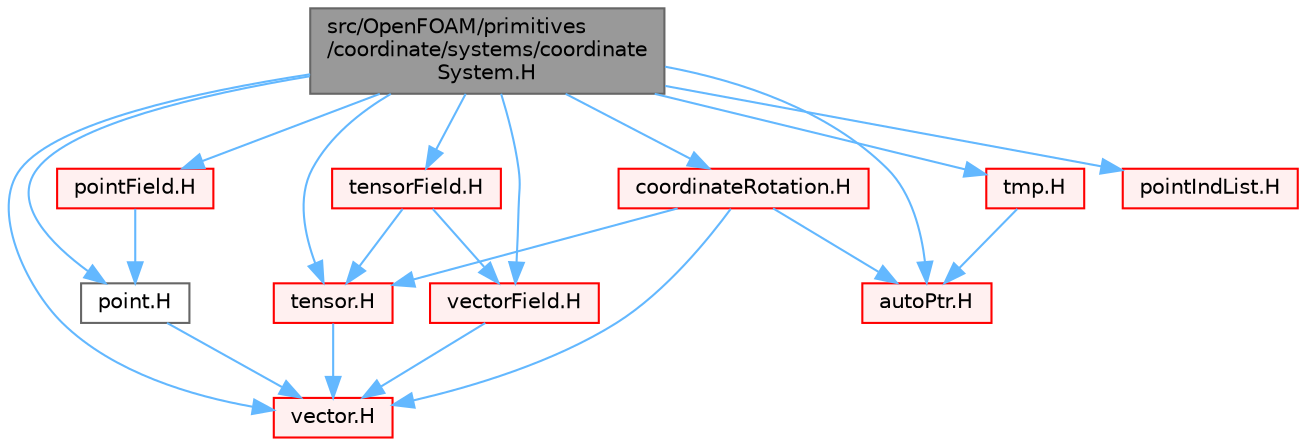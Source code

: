 digraph "src/OpenFOAM/primitives/coordinate/systems/coordinateSystem.H"
{
 // LATEX_PDF_SIZE
  bgcolor="transparent";
  edge [fontname=Helvetica,fontsize=10,labelfontname=Helvetica,labelfontsize=10];
  node [fontname=Helvetica,fontsize=10,shape=box,height=0.2,width=0.4];
  Node1 [id="Node000001",label="src/OpenFOAM/primitives\l/coordinate/systems/coordinate\lSystem.H",height=0.2,width=0.4,color="gray40", fillcolor="grey60", style="filled", fontcolor="black",tooltip=" "];
  Node1 -> Node2 [id="edge1_Node000001_Node000002",color="steelblue1",style="solid",tooltip=" "];
  Node2 [id="Node000002",label="vector.H",height=0.2,width=0.4,color="red", fillcolor="#FFF0F0", style="filled",URL="$vector_8H.html",tooltip=" "];
  Node1 -> Node79 [id="edge2_Node000001_Node000079",color="steelblue1",style="solid",tooltip=" "];
  Node79 [id="Node000079",label="point.H",height=0.2,width=0.4,color="grey40", fillcolor="white", style="filled",URL="$point_8H.html",tooltip=" "];
  Node79 -> Node2 [id="edge3_Node000079_Node000002",color="steelblue1",style="solid",tooltip=" "];
  Node1 -> Node80 [id="edge4_Node000001_Node000080",color="steelblue1",style="solid",tooltip=" "];
  Node80 [id="Node000080",label="tensor.H",height=0.2,width=0.4,color="red", fillcolor="#FFF0F0", style="filled",URL="$tensor_8H.html",tooltip=" "];
  Node80 -> Node2 [id="edge5_Node000080_Node000002",color="steelblue1",style="solid",tooltip=" "];
  Node1 -> Node95 [id="edge6_Node000001_Node000095",color="steelblue1",style="solid",tooltip=" "];
  Node95 [id="Node000095",label="vectorField.H",height=0.2,width=0.4,color="red", fillcolor="#FFF0F0", style="filled",URL="$vectorField_8H.html",tooltip=" "];
  Node95 -> Node2 [id="edge7_Node000095_Node000002",color="steelblue1",style="solid",tooltip=" "];
  Node1 -> Node180 [id="edge8_Node000001_Node000180",color="steelblue1",style="solid",tooltip=" "];
  Node180 [id="Node000180",label="pointField.H",height=0.2,width=0.4,color="red", fillcolor="#FFF0F0", style="filled",URL="$pointField_8H.html",tooltip=" "];
  Node180 -> Node79 [id="edge9_Node000180_Node000079",color="steelblue1",style="solid",tooltip=" "];
  Node1 -> Node184 [id="edge10_Node000001_Node000184",color="steelblue1",style="solid",tooltip=" "];
  Node184 [id="Node000184",label="tensorField.H",height=0.2,width=0.4,color="red", fillcolor="#FFF0F0", style="filled",URL="$tensorField_8H.html",tooltip=" "];
  Node184 -> Node95 [id="edge11_Node000184_Node000095",color="steelblue1",style="solid",tooltip=" "];
  Node184 -> Node80 [id="edge12_Node000184_Node000080",color="steelblue1",style="solid",tooltip=" "];
  Node1 -> Node193 [id="edge13_Node000001_Node000193",color="steelblue1",style="solid",tooltip=" "];
  Node193 [id="Node000193",label="pointIndList.H",height=0.2,width=0.4,color="red", fillcolor="#FFF0F0", style="filled",URL="$pointIndList_8H.html",tooltip=" "];
  Node1 -> Node195 [id="edge14_Node000001_Node000195",color="steelblue1",style="solid",tooltip=" "];
  Node195 [id="Node000195",label="coordinateRotation.H",height=0.2,width=0.4,color="red", fillcolor="#FFF0F0", style="filled",URL="$coordinateRotation_8H.html",tooltip=" "];
  Node195 -> Node99 [id="edge15_Node000195_Node000099",color="steelblue1",style="solid",tooltip=" "];
  Node99 [id="Node000099",label="autoPtr.H",height=0.2,width=0.4,color="red", fillcolor="#FFF0F0", style="filled",URL="$autoPtr_8H.html",tooltip=" "];
  Node195 -> Node2 [id="edge16_Node000195_Node000002",color="steelblue1",style="solid",tooltip=" "];
  Node195 -> Node80 [id="edge17_Node000195_Node000080",color="steelblue1",style="solid",tooltip=" "];
  Node1 -> Node99 [id="edge18_Node000001_Node000099",color="steelblue1",style="solid",tooltip=" "];
  Node1 -> Node98 [id="edge19_Node000001_Node000098",color="steelblue1",style="solid",tooltip=" "];
  Node98 [id="Node000098",label="tmp.H",height=0.2,width=0.4,color="red", fillcolor="#FFF0F0", style="filled",URL="$tmp_8H.html",tooltip=" "];
  Node98 -> Node99 [id="edge20_Node000098_Node000099",color="steelblue1",style="solid",tooltip=" "];
}
